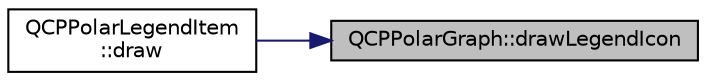 digraph "QCPPolarGraph::drawLegendIcon"
{
 // LATEX_PDF_SIZE
  edge [fontname="Helvetica",fontsize="10",labelfontname="Helvetica",labelfontsize="10"];
  node [fontname="Helvetica",fontsize="10",shape=record];
  rankdir="RL";
  Node1 [label="QCPPolarGraph::drawLegendIcon",height=0.2,width=0.4,color="black", fillcolor="grey75", style="filled", fontcolor="black",tooltip=" "];
  Node1 -> Node2 [dir="back",color="midnightblue",fontsize="10",style="solid",fontname="Helvetica"];
  Node2 [label="QCPPolarLegendItem\l::draw",height=0.2,width=0.4,color="black", fillcolor="white", style="filled",URL="$classQCPPolarLegendItem.html#abf9639f11bfc64779f243cca920aadef",tooltip=" "];
}
